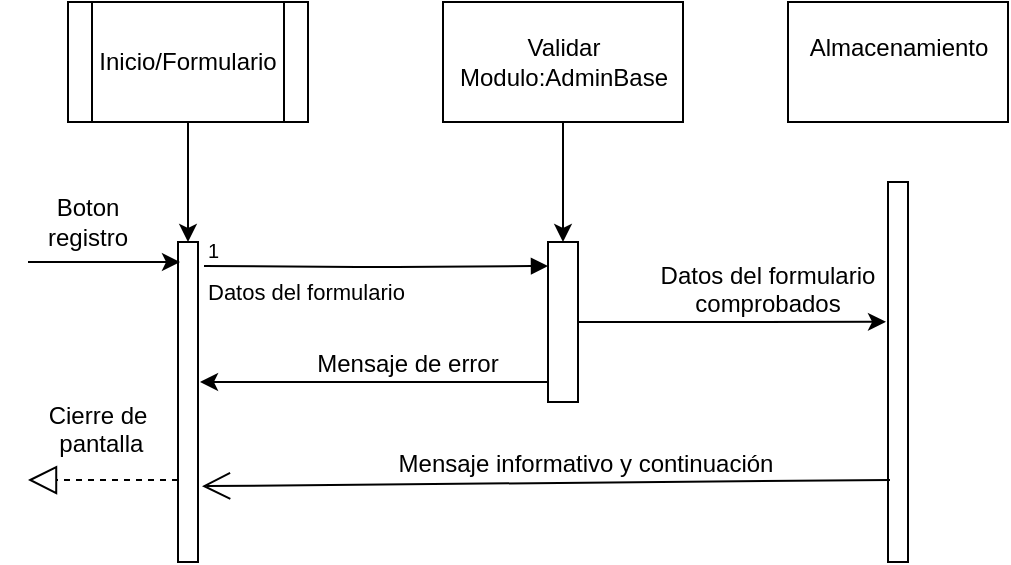 <mxfile version="10.7.7" type="device"><diagram id="Sq0WRk1g8uZ7I8d-5rf-" name="Page-1"><mxGraphModel dx="754" dy="484" grid="1" gridSize="10" guides="1" tooltips="1" connect="1" arrows="1" fold="1" page="1" pageScale="1" pageWidth="827" pageHeight="1169" math="0" shadow="0"><root><mxCell id="0"/><mxCell id="1" parent="0"/><mxCell id="NyQr0iHspMNlqc-YXGbP-5" style="edgeStyle=orthogonalEdgeStyle;rounded=0;orthogonalLoop=1;jettySize=auto;html=1;exitX=0.5;exitY=1;exitDx=0;exitDy=0;" edge="1" parent="1" source="NyQr0iHspMNlqc-YXGbP-1"><mxGeometry relative="1" as="geometry"><mxPoint x="100" y="160" as="targetPoint"/></mxGeometry></mxCell><mxCell id="NyQr0iHspMNlqc-YXGbP-1" value="Inicio/Formulario" style="shape=process;whiteSpace=wrap;html=1;backgroundOutline=1;" vertex="1" parent="1"><mxGeometry x="40" y="40" width="120" height="60" as="geometry"/></mxCell><mxCell id="NyQr0iHspMNlqc-YXGbP-2" value="" style="html=1;points=[];perimeter=orthogonalPerimeter;" vertex="1" parent="1"><mxGeometry x="95" y="160" width="10" height="160" as="geometry"/></mxCell><mxCell id="NyQr0iHspMNlqc-YXGbP-7" value="" style="endArrow=classic;html=1;align=center;" edge="1" parent="1"><mxGeometry width="50" height="50" relative="1" as="geometry"><mxPoint x="20" y="170" as="sourcePoint"/><mxPoint x="96" y="170" as="targetPoint"/></mxGeometry></mxCell><mxCell id="NyQr0iHspMNlqc-YXGbP-8" value="Boton registro" style="text;html=1;strokeColor=none;fillColor=none;align=center;verticalAlign=middle;whiteSpace=wrap;rounded=0;" vertex="1" parent="1"><mxGeometry x="30" y="140" width="40" height="20" as="geometry"/></mxCell><mxCell id="NyQr0iHspMNlqc-YXGbP-12" style="edgeStyle=orthogonalEdgeStyle;rounded=0;comic=0;orthogonalLoop=1;jettySize=auto;html=1;align=center;" edge="1" parent="1" source="NyQr0iHspMNlqc-YXGbP-9" target="NyQr0iHspMNlqc-YXGbP-13"><mxGeometry relative="1" as="geometry"><mxPoint x="290" y="140" as="targetPoint"/></mxGeometry></mxCell><mxCell id="NyQr0iHspMNlqc-YXGbP-9" value="Validar&lt;br&gt;Modulo:AdminBase&lt;br&gt;" style="rounded=0;whiteSpace=wrap;html=1;" vertex="1" parent="1"><mxGeometry x="227.5" y="40" width="120" height="60" as="geometry"/></mxCell><mxCell id="NyQr0iHspMNlqc-YXGbP-10" value="Datos del formulario" style="endArrow=block;endFill=1;html=1;edgeStyle=orthogonalEdgeStyle;align=left;verticalAlign=top;entryX=0;entryY=0.15;entryDx=0;entryDy=0;entryPerimeter=0;" edge="1" parent="1" target="NyQr0iHspMNlqc-YXGbP-13"><mxGeometry x="-1" relative="1" as="geometry"><mxPoint x="108" y="172" as="sourcePoint"/><mxPoint x="270" y="170" as="targetPoint"/></mxGeometry></mxCell><mxCell id="NyQr0iHspMNlqc-YXGbP-11" value="1" style="resizable=0;html=1;align=left;verticalAlign=bottom;labelBackgroundColor=#ffffff;fontSize=10;" connectable="0" vertex="1" parent="NyQr0iHspMNlqc-YXGbP-10"><mxGeometry x="-1" relative="1" as="geometry"/></mxCell><mxCell id="NyQr0iHspMNlqc-YXGbP-15" style="edgeStyle=orthogonalEdgeStyle;rounded=0;comic=0;orthogonalLoop=1;jettySize=auto;html=1;align=center;exitX=0.067;exitY=0.875;exitDx=0;exitDy=0;exitPerimeter=0;" edge="1" parent="1" source="NyQr0iHspMNlqc-YXGbP-13"><mxGeometry relative="1" as="geometry"><mxPoint x="106" y="230" as="targetPoint"/></mxGeometry></mxCell><mxCell id="NyQr0iHspMNlqc-YXGbP-19" style="edgeStyle=orthogonalEdgeStyle;rounded=0;comic=0;orthogonalLoop=1;jettySize=auto;html=1;entryX=-0.1;entryY=0.368;entryDx=0;entryDy=0;entryPerimeter=0;align=center;" edge="1" parent="1" source="NyQr0iHspMNlqc-YXGbP-13" target="NyQr0iHspMNlqc-YXGbP-18"><mxGeometry relative="1" as="geometry"/></mxCell><mxCell id="NyQr0iHspMNlqc-YXGbP-13" value="" style="html=1;points=[];perimeter=orthogonalPerimeter;" vertex="1" parent="1"><mxGeometry x="280" y="160" width="15" height="80" as="geometry"/></mxCell><mxCell id="NyQr0iHspMNlqc-YXGbP-16" value="Mensaje de error&#10;" style="text;align=center;fontStyle=0;verticalAlign=middle;spacingLeft=3;spacingRight=3;strokeColor=none;rotatable=0;points=[[0,0.5],[1,0.5]];portConstraint=eastwest;" vertex="1" parent="1"><mxGeometry x="170" y="214" width="80" height="26" as="geometry"/></mxCell><mxCell id="NyQr0iHspMNlqc-YXGbP-17" value="Almacenamiento&lt;br&gt;&lt;br&gt;" style="html=1;" vertex="1" parent="1"><mxGeometry x="400" y="40" width="110" height="60" as="geometry"/></mxCell><mxCell id="NyQr0iHspMNlqc-YXGbP-18" value="" style="html=1;points=[];perimeter=orthogonalPerimeter;" vertex="1" parent="1"><mxGeometry x="450" y="130" width="10" height="190" as="geometry"/></mxCell><mxCell id="NyQr0iHspMNlqc-YXGbP-20" value="Datos del formulario &#10;comprobados" style="text;align=center;fontStyle=0;verticalAlign=middle;spacingLeft=3;spacingRight=3;strokeColor=none;rotatable=0;points=[[0,0.5],[1,0.5]];portConstraint=eastwest;" vertex="1" parent="1"><mxGeometry x="350" y="170" width="80" height="26" as="geometry"/></mxCell><mxCell id="NyQr0iHspMNlqc-YXGbP-21" value="" style="endArrow=open;endFill=1;endSize=12;html=1;align=center;exitX=0.1;exitY=0.784;exitDx=0;exitDy=0;exitPerimeter=0;entryX=1.2;entryY=0.763;entryDx=0;entryDy=0;entryPerimeter=0;" edge="1" parent="1" source="NyQr0iHspMNlqc-YXGbP-18" target="NyQr0iHspMNlqc-YXGbP-2"><mxGeometry width="160" relative="1" as="geometry"><mxPoint x="280" y="280" as="sourcePoint"/><mxPoint x="110" y="280" as="targetPoint"/></mxGeometry></mxCell><mxCell id="NyQr0iHspMNlqc-YXGbP-22" value="Mensaje informativo y continuación" style="text;align=center;fontStyle=0;verticalAlign=middle;spacingLeft=3;spacingRight=3;strokeColor=none;rotatable=0;points=[[0,0.5],[1,0.5]];portConstraint=eastwest;" vertex="1" parent="1"><mxGeometry x="228" y="260" width="142" height="20" as="geometry"/></mxCell><mxCell id="NyQr0iHspMNlqc-YXGbP-23" value="" style="endArrow=block;dashed=1;endFill=0;endSize=12;html=1;align=center;exitX=0;exitY=0.744;exitDx=0;exitDy=0;exitPerimeter=0;" edge="1" parent="1" source="NyQr0iHspMNlqc-YXGbP-2"><mxGeometry width="160" relative="1" as="geometry"><mxPoint x="10" y="340" as="sourcePoint"/><mxPoint x="20" y="279" as="targetPoint"/></mxGeometry></mxCell><mxCell id="NyQr0iHspMNlqc-YXGbP-24" value="Cierre de&#10; pantalla" style="text;align=center;fontStyle=0;verticalAlign=middle;spacingLeft=3;spacingRight=3;strokeColor=none;rotatable=0;points=[[0,0.5],[1,0.5]];portConstraint=eastwest;" vertex="1" parent="1"><mxGeometry x="15" y="240" width="80" height="26" as="geometry"/></mxCell></root></mxGraphModel></diagram></mxfile>